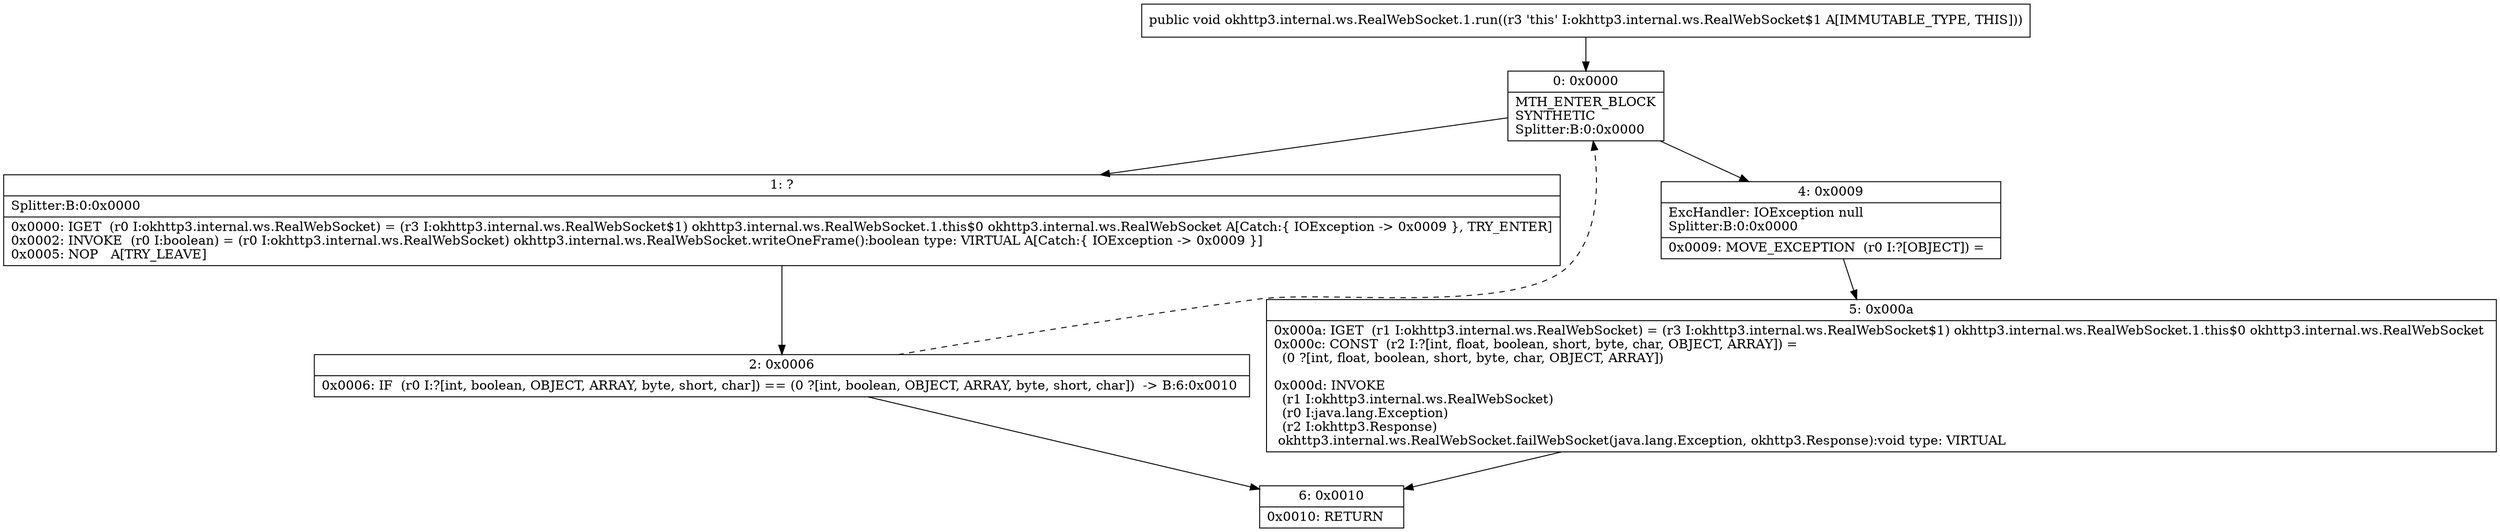 digraph "CFG forokhttp3.internal.ws.RealWebSocket.1.run()V" {
Node_0 [shape=record,label="{0\:\ 0x0000|MTH_ENTER_BLOCK\lSYNTHETIC\lSplitter:B:0:0x0000\l}"];
Node_1 [shape=record,label="{1\:\ ?|Splitter:B:0:0x0000\l|0x0000: IGET  (r0 I:okhttp3.internal.ws.RealWebSocket) = (r3 I:okhttp3.internal.ws.RealWebSocket$1) okhttp3.internal.ws.RealWebSocket.1.this$0 okhttp3.internal.ws.RealWebSocket A[Catch:\{ IOException \-\> 0x0009 \}, TRY_ENTER]\l0x0002: INVOKE  (r0 I:boolean) = (r0 I:okhttp3.internal.ws.RealWebSocket) okhttp3.internal.ws.RealWebSocket.writeOneFrame():boolean type: VIRTUAL A[Catch:\{ IOException \-\> 0x0009 \}]\l0x0005: NOP   A[TRY_LEAVE]\l}"];
Node_2 [shape=record,label="{2\:\ 0x0006|0x0006: IF  (r0 I:?[int, boolean, OBJECT, ARRAY, byte, short, char]) == (0 ?[int, boolean, OBJECT, ARRAY, byte, short, char])  \-\> B:6:0x0010 \l}"];
Node_4 [shape=record,label="{4\:\ 0x0009|ExcHandler: IOException null\lSplitter:B:0:0x0000\l|0x0009: MOVE_EXCEPTION  (r0 I:?[OBJECT]) =  \l}"];
Node_5 [shape=record,label="{5\:\ 0x000a|0x000a: IGET  (r1 I:okhttp3.internal.ws.RealWebSocket) = (r3 I:okhttp3.internal.ws.RealWebSocket$1) okhttp3.internal.ws.RealWebSocket.1.this$0 okhttp3.internal.ws.RealWebSocket \l0x000c: CONST  (r2 I:?[int, float, boolean, short, byte, char, OBJECT, ARRAY]) = \l  (0 ?[int, float, boolean, short, byte, char, OBJECT, ARRAY])\l \l0x000d: INVOKE  \l  (r1 I:okhttp3.internal.ws.RealWebSocket)\l  (r0 I:java.lang.Exception)\l  (r2 I:okhttp3.Response)\l okhttp3.internal.ws.RealWebSocket.failWebSocket(java.lang.Exception, okhttp3.Response):void type: VIRTUAL \l}"];
Node_6 [shape=record,label="{6\:\ 0x0010|0x0010: RETURN   \l}"];
MethodNode[shape=record,label="{public void okhttp3.internal.ws.RealWebSocket.1.run((r3 'this' I:okhttp3.internal.ws.RealWebSocket$1 A[IMMUTABLE_TYPE, THIS])) }"];
MethodNode -> Node_0;
Node_0 -> Node_1;
Node_0 -> Node_4;
Node_1 -> Node_2;
Node_2 -> Node_6;
Node_2 -> Node_0[style=dashed];
Node_4 -> Node_5;
Node_5 -> Node_6;
}

